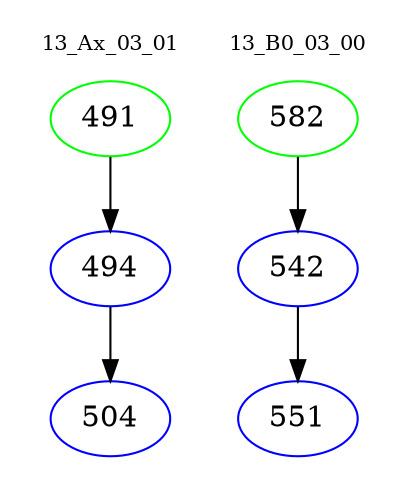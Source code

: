 digraph{
subgraph cluster_0 {
color = white
label = "13_Ax_03_01";
fontsize=10;
T0_491 [label="491", color="green"]
T0_491 -> T0_494 [color="black"]
T0_494 [label="494", color="blue"]
T0_494 -> T0_504 [color="black"]
T0_504 [label="504", color="blue"]
}
subgraph cluster_1 {
color = white
label = "13_B0_03_00";
fontsize=10;
T1_582 [label="582", color="green"]
T1_582 -> T1_542 [color="black"]
T1_542 [label="542", color="blue"]
T1_542 -> T1_551 [color="black"]
T1_551 [label="551", color="blue"]
}
}
